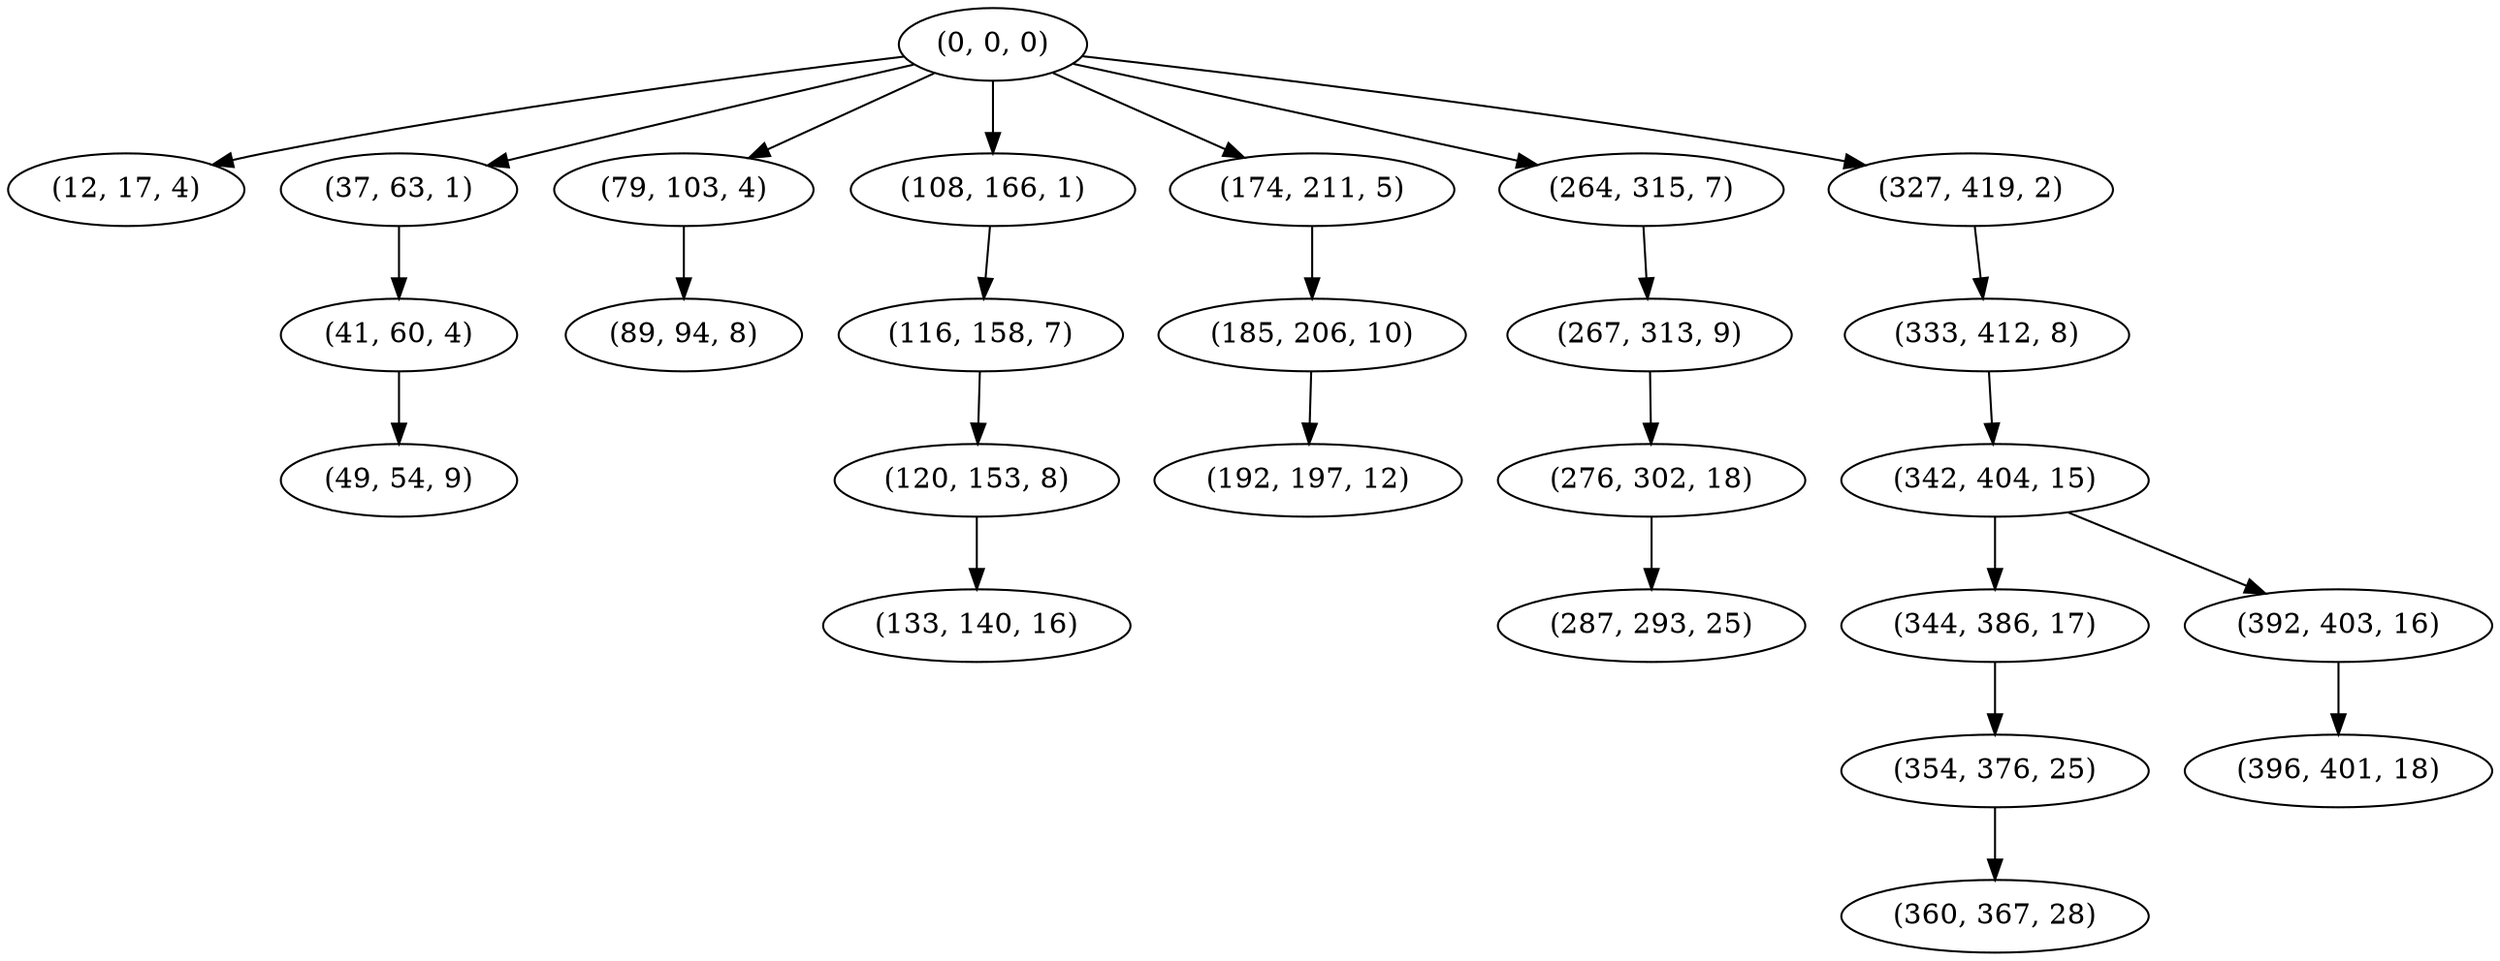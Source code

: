 digraph tree {
    "(0, 0, 0)";
    "(12, 17, 4)";
    "(37, 63, 1)";
    "(41, 60, 4)";
    "(49, 54, 9)";
    "(79, 103, 4)";
    "(89, 94, 8)";
    "(108, 166, 1)";
    "(116, 158, 7)";
    "(120, 153, 8)";
    "(133, 140, 16)";
    "(174, 211, 5)";
    "(185, 206, 10)";
    "(192, 197, 12)";
    "(264, 315, 7)";
    "(267, 313, 9)";
    "(276, 302, 18)";
    "(287, 293, 25)";
    "(327, 419, 2)";
    "(333, 412, 8)";
    "(342, 404, 15)";
    "(344, 386, 17)";
    "(354, 376, 25)";
    "(360, 367, 28)";
    "(392, 403, 16)";
    "(396, 401, 18)";
    "(0, 0, 0)" -> "(12, 17, 4)";
    "(0, 0, 0)" -> "(37, 63, 1)";
    "(0, 0, 0)" -> "(79, 103, 4)";
    "(0, 0, 0)" -> "(108, 166, 1)";
    "(0, 0, 0)" -> "(174, 211, 5)";
    "(0, 0, 0)" -> "(264, 315, 7)";
    "(0, 0, 0)" -> "(327, 419, 2)";
    "(37, 63, 1)" -> "(41, 60, 4)";
    "(41, 60, 4)" -> "(49, 54, 9)";
    "(79, 103, 4)" -> "(89, 94, 8)";
    "(108, 166, 1)" -> "(116, 158, 7)";
    "(116, 158, 7)" -> "(120, 153, 8)";
    "(120, 153, 8)" -> "(133, 140, 16)";
    "(174, 211, 5)" -> "(185, 206, 10)";
    "(185, 206, 10)" -> "(192, 197, 12)";
    "(264, 315, 7)" -> "(267, 313, 9)";
    "(267, 313, 9)" -> "(276, 302, 18)";
    "(276, 302, 18)" -> "(287, 293, 25)";
    "(327, 419, 2)" -> "(333, 412, 8)";
    "(333, 412, 8)" -> "(342, 404, 15)";
    "(342, 404, 15)" -> "(344, 386, 17)";
    "(342, 404, 15)" -> "(392, 403, 16)";
    "(344, 386, 17)" -> "(354, 376, 25)";
    "(354, 376, 25)" -> "(360, 367, 28)";
    "(392, 403, 16)" -> "(396, 401, 18)";
}
